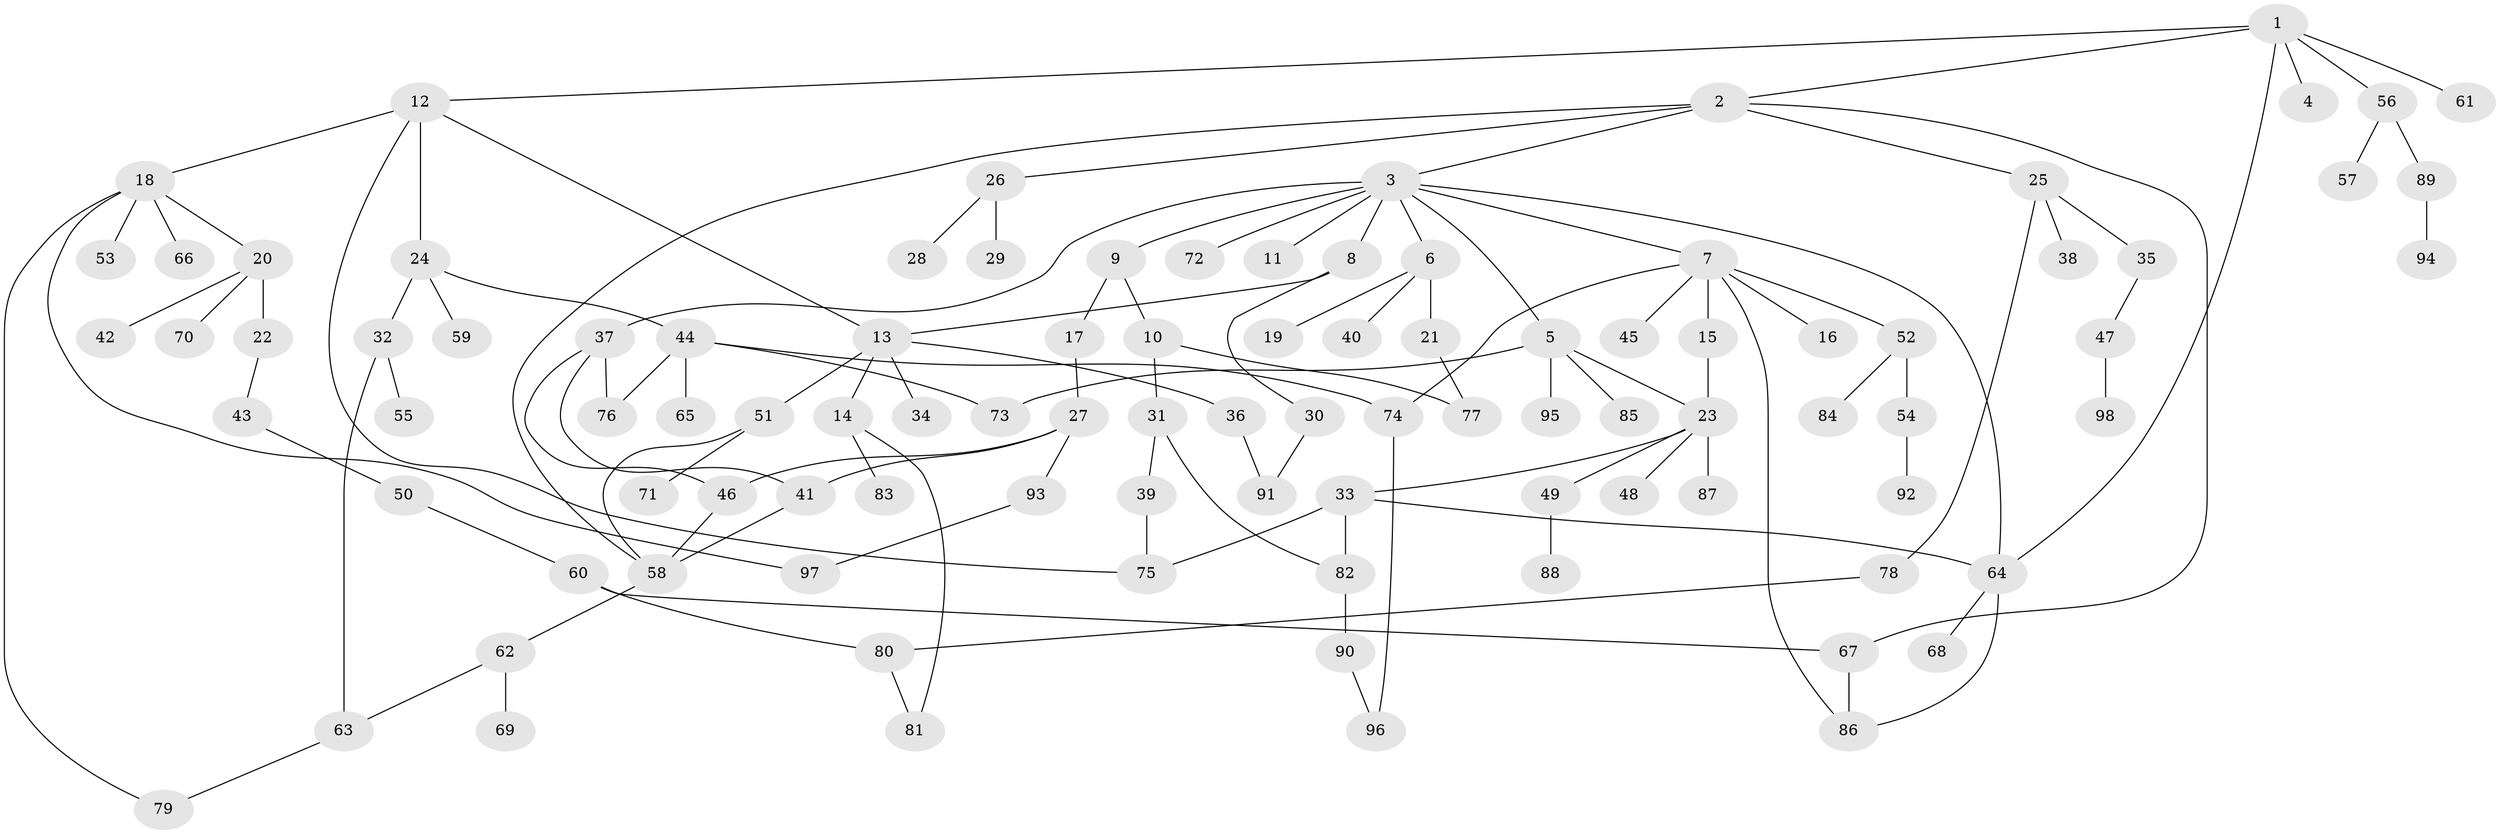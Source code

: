// Generated by graph-tools (version 1.1) at 2025/34/03/09/25 02:34:34]
// undirected, 98 vertices, 123 edges
graph export_dot {
graph [start="1"]
  node [color=gray90,style=filled];
  1;
  2;
  3;
  4;
  5;
  6;
  7;
  8;
  9;
  10;
  11;
  12;
  13;
  14;
  15;
  16;
  17;
  18;
  19;
  20;
  21;
  22;
  23;
  24;
  25;
  26;
  27;
  28;
  29;
  30;
  31;
  32;
  33;
  34;
  35;
  36;
  37;
  38;
  39;
  40;
  41;
  42;
  43;
  44;
  45;
  46;
  47;
  48;
  49;
  50;
  51;
  52;
  53;
  54;
  55;
  56;
  57;
  58;
  59;
  60;
  61;
  62;
  63;
  64;
  65;
  66;
  67;
  68;
  69;
  70;
  71;
  72;
  73;
  74;
  75;
  76;
  77;
  78;
  79;
  80;
  81;
  82;
  83;
  84;
  85;
  86;
  87;
  88;
  89;
  90;
  91;
  92;
  93;
  94;
  95;
  96;
  97;
  98;
  1 -- 2;
  1 -- 4;
  1 -- 12;
  1 -- 56;
  1 -- 61;
  1 -- 64;
  2 -- 3;
  2 -- 25;
  2 -- 26;
  2 -- 58;
  2 -- 67;
  3 -- 5;
  3 -- 6;
  3 -- 7;
  3 -- 8;
  3 -- 9;
  3 -- 11;
  3 -- 37;
  3 -- 72;
  3 -- 64;
  5 -- 23;
  5 -- 85;
  5 -- 95;
  5 -- 73;
  6 -- 19;
  6 -- 21;
  6 -- 40;
  7 -- 15;
  7 -- 16;
  7 -- 45;
  7 -- 52;
  7 -- 86;
  7 -- 74;
  8 -- 13;
  8 -- 30;
  9 -- 10;
  9 -- 17;
  10 -- 31;
  10 -- 77;
  12 -- 18;
  12 -- 24;
  12 -- 75;
  12 -- 13;
  13 -- 14;
  13 -- 34;
  13 -- 36;
  13 -- 51;
  14 -- 81;
  14 -- 83;
  15 -- 23;
  17 -- 27;
  18 -- 20;
  18 -- 53;
  18 -- 66;
  18 -- 97;
  18 -- 79;
  20 -- 22;
  20 -- 42;
  20 -- 70;
  21 -- 77;
  22 -- 43;
  23 -- 33;
  23 -- 48;
  23 -- 49;
  23 -- 87;
  24 -- 32;
  24 -- 44;
  24 -- 59;
  25 -- 35;
  25 -- 38;
  25 -- 78;
  26 -- 28;
  26 -- 29;
  27 -- 46;
  27 -- 93;
  27 -- 41;
  30 -- 91;
  31 -- 39;
  31 -- 82;
  32 -- 55;
  32 -- 63;
  33 -- 64;
  33 -- 82;
  33 -- 75;
  35 -- 47;
  36 -- 91;
  37 -- 41;
  37 -- 76;
  37 -- 46;
  39 -- 75;
  41 -- 58;
  43 -- 50;
  44 -- 65;
  44 -- 73;
  44 -- 74;
  44 -- 76;
  46 -- 58;
  47 -- 98;
  49 -- 88;
  50 -- 60;
  51 -- 71;
  51 -- 58;
  52 -- 54;
  52 -- 84;
  54 -- 92;
  56 -- 57;
  56 -- 89;
  58 -- 62;
  60 -- 67;
  60 -- 80;
  62 -- 69;
  62 -- 63;
  63 -- 79;
  64 -- 68;
  64 -- 86;
  67 -- 86;
  74 -- 96;
  78 -- 80;
  80 -- 81;
  82 -- 90;
  89 -- 94;
  90 -- 96;
  93 -- 97;
}
